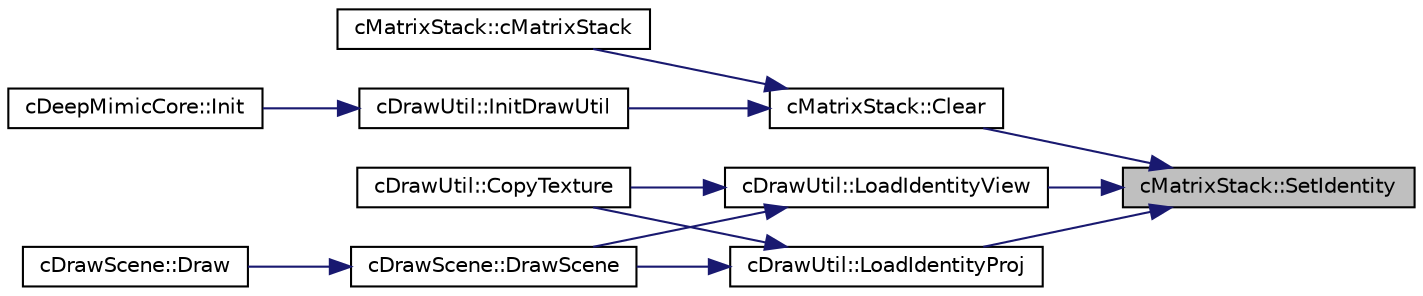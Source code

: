 digraph "cMatrixStack::SetIdentity"
{
 // LATEX_PDF_SIZE
  edge [fontname="Helvetica",fontsize="10",labelfontname="Helvetica",labelfontsize="10"];
  node [fontname="Helvetica",fontsize="10",shape=record];
  rankdir="RL";
  Node1 [label="cMatrixStack::SetIdentity",height=0.2,width=0.4,color="black", fillcolor="grey75", style="filled", fontcolor="black",tooltip=" "];
  Node1 -> Node2 [dir="back",color="midnightblue",fontsize="10",style="solid",fontname="Helvetica"];
  Node2 [label="cMatrixStack::Clear",height=0.2,width=0.4,color="black", fillcolor="white", style="filled",URL="$classc_matrix_stack.html#a7a6960121340936ce0cd6c8eca9c7658",tooltip=" "];
  Node2 -> Node3 [dir="back",color="midnightblue",fontsize="10",style="solid",fontname="Helvetica"];
  Node3 [label="cMatrixStack::cMatrixStack",height=0.2,width=0.4,color="black", fillcolor="white", style="filled",URL="$classc_matrix_stack.html#a608c5d2f993178956f590ed4b543de73",tooltip=" "];
  Node2 -> Node4 [dir="back",color="midnightblue",fontsize="10",style="solid",fontname="Helvetica"];
  Node4 [label="cDrawUtil::InitDrawUtil",height=0.2,width=0.4,color="black", fillcolor="white", style="filled",URL="$classc_draw_util.html#af58e0dcfcabffa2f8f7e2cea73fb2a8b",tooltip=" "];
  Node4 -> Node5 [dir="back",color="midnightblue",fontsize="10",style="solid",fontname="Helvetica"];
  Node5 [label="cDeepMimicCore::Init",height=0.2,width=0.4,color="black", fillcolor="white", style="filled",URL="$classc_deep_mimic_core.html#ad02461ed379d0616f68e59334bacc797",tooltip=" "];
  Node1 -> Node6 [dir="back",color="midnightblue",fontsize="10",style="solid",fontname="Helvetica"];
  Node6 [label="cDrawUtil::LoadIdentityProj",height=0.2,width=0.4,color="black", fillcolor="white", style="filled",URL="$classc_draw_util.html#ad315376ab6c727e82fda214137301575",tooltip=" "];
  Node6 -> Node7 [dir="back",color="midnightblue",fontsize="10",style="solid",fontname="Helvetica"];
  Node7 [label="cDrawUtil::CopyTexture",height=0.2,width=0.4,color="black", fillcolor="white", style="filled",URL="$classc_draw_util.html#a17a0dbb8ea4761cf7d480340eb64cac7",tooltip=" "];
  Node6 -> Node8 [dir="back",color="midnightblue",fontsize="10",style="solid",fontname="Helvetica"];
  Node8 [label="cDrawScene::DrawScene",height=0.2,width=0.4,color="black", fillcolor="white", style="filled",URL="$classc_draw_scene.html#ac2fea848f9552e4da69c7f50d8d866c8",tooltip=" "];
  Node8 -> Node9 [dir="back",color="midnightblue",fontsize="10",style="solid",fontname="Helvetica"];
  Node9 [label="cDrawScene::Draw",height=0.2,width=0.4,color="black", fillcolor="white", style="filled",URL="$classc_draw_scene.html#ac983b3e7cedfa1b97c98e9038080d9a9",tooltip=" "];
  Node1 -> Node10 [dir="back",color="midnightblue",fontsize="10",style="solid",fontname="Helvetica"];
  Node10 [label="cDrawUtil::LoadIdentityView",height=0.2,width=0.4,color="black", fillcolor="white", style="filled",URL="$classc_draw_util.html#ad910519442f8a94bf3e80b430e5cec04",tooltip=" "];
  Node10 -> Node7 [dir="back",color="midnightblue",fontsize="10",style="solid",fontname="Helvetica"];
  Node10 -> Node8 [dir="back",color="midnightblue",fontsize="10",style="solid",fontname="Helvetica"];
}
